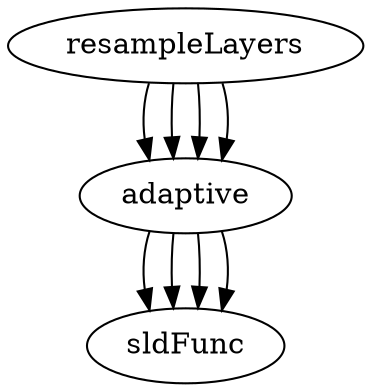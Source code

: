 /* Created by mdot for Matlab */
digraph m2html {
  adaptive -> sldFunc;
  adaptive -> sldFunc;
  adaptive -> sldFunc;
  adaptive -> sldFunc;
  resampleLayers -> adaptive;
  resampleLayers -> adaptive;
  resampleLayers -> adaptive;
  resampleLayers -> adaptive;

  adaptive [URL="adaptive.html"];
  adaptive [URL="adaptive.html"];
  resampleLayers [URL="resampleLayers.html"];
  resampleLayers [URL="resampleLayers.html"];
  sldFunc [URL="sldFunc.html"];
  sldFunc [URL="sldFunc.html"];
}